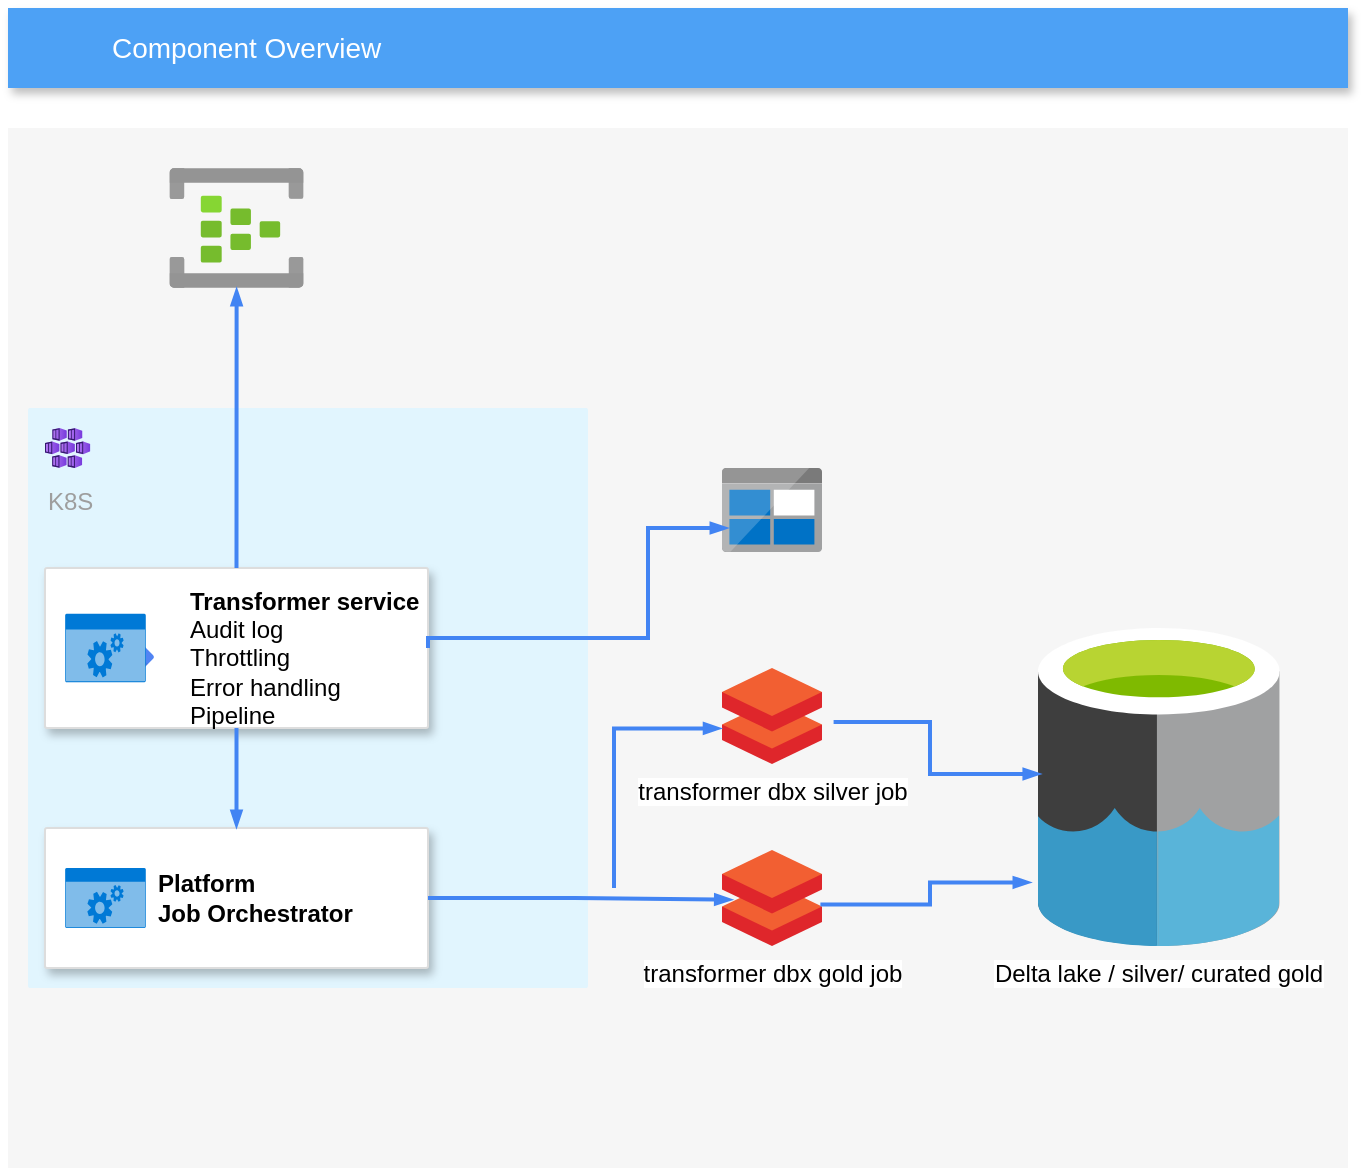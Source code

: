 <mxfile version="14.4.9" type="github">
  <diagram id="f106602c-feb2-e66a-4537-3a34d633f6aa" name="Page-1">
    <mxGraphModel dx="1038" dy="548" grid="1" gridSize="10" guides="1" tooltips="1" connect="1" arrows="1" fold="1" page="1" pageScale="1" pageWidth="1169" pageHeight="827" background="#ffffff" math="0" shadow="0">
      <root>
        <mxCell id="0" />
        <mxCell id="1" parent="0" />
        <mxCell id="14" value="&lt;span style=&quot;color: rgba(0 , 0 , 0 , 0) ; font-family: monospace ; font-size: 0px&quot;&gt;%3CmxGraphModel%3E%3Croot%3E%3CmxCell%20id%3D%220%22%2F%3E%3CmxCell%20id%3D%221%22%20parent%3D%220%22%2F%3E%3CmxCell%20id%3D%222%22%20value%3D%22%22%20style%3D%22strokeColor%3D%23dddddd%3BfillColor%3D%23ffffff%3Bshadow%3D1%3BstrokeWidth%3D1%3Brounded%3D1%3BabsoluteArcSize%3D1%3BarcSize%3D2%3BfontSize%3D10%3BfontColor%3D%239E9E9E%3Balign%3Dcenter%3Bhtml%3D1%3B%22%20vertex%3D%221%22%20parent%3D%221%22%3E%3CmxGeometry%20x%3D%22390%22%20y%3D%22370%22%20width%3D%22180%22%20height%3D%2260%22%20as%3D%22geometry%22%2F%3E%3C%2FmxCell%3E%3CmxCell%20id%3D%223%22%20value%3D%22%26lt%3Bfont%20color%3D%26quot%3B%23000000%26quot%3B%26gt%3BJob%20Orchestrator%26lt%3Bbr%26gt%3B%26lt%3B%2Ffont%26gt%3BCloud%20Storage%22%20style%3D%22dashed%3D0%3Bconnectable%3D0%3Bhtml%3D1%3BfillColor%3D%235184F3%3BstrokeColor%3Dnone%3Bshape%3Dmxgraph.gcp2.hexIcon%3BprIcon%3Dcloud_storage%3Bpart%3D1%3BlabelPosition%3Dright%3BverticalLabelPosition%3Dmiddle%3Balign%3Dleft%3BverticalAlign%3Dmiddle%3BspacingLeft%3D5%3BfontColor%3D%23999999%3BfontSize%3D12%3B%22%20vertex%3D%221%22%20parent%3D%222%22%3E%3CmxGeometry%20y%3D%220.5%22%20width%3D%2244%22%20height%3D%2239%22%20relative%3D%221%22%20as%3D%22geometry%22%3E%3CmxPoint%20x%3D%225%22%20y%3D%22-19.5%22%20as%3D%22offset%22%2F%3E%3C%2FmxGeometry%3E%3C%2FmxCell%3E%3C%2Froot%3E%3C%2FmxGraphModel%3E&lt;/span&gt;" style="fillColor=#F6F6F6;strokeColor=none;shadow=0;gradientColor=none;fontSize=14;align=left;spacing=10;fontColor=#717171;9E9E9E;verticalAlign=top;spacingTop=-4;fontStyle=0;spacingLeft=40;html=1;" parent="1" vertex="1">
          <mxGeometry x="70" y="150" width="670" height="520" as="geometry" />
        </mxCell>
        <mxCell id="711" value="&lt;br&gt;&lt;br&gt;K8S" style="rounded=1;absoluteArcSize=1;arcSize=2;html=1;strokeColor=none;gradientColor=none;shadow=0;dashed=0;strokeColor=none;fontSize=12;fontColor=#9E9E9E;align=left;verticalAlign=top;spacing=10;spacingTop=-4;fillColor=#E1F5FE;" parent="1" vertex="1">
          <mxGeometry x="80" y="290" width="280" height="290" as="geometry" />
        </mxCell>
        <mxCell id="2" value="Component Overview" style="fillColor=#4DA1F5;strokeColor=none;shadow=1;gradientColor=none;fontSize=14;align=left;spacingLeft=50;fontColor=#ffffff;html=1;" parent="1" vertex="1">
          <mxGeometry x="70" y="90" width="670" height="40" as="geometry" />
        </mxCell>
        <mxCell id="697" value="" style="strokeColor=#dddddd;fillColor=#ffffff;shadow=1;strokeWidth=1;rounded=1;absoluteArcSize=1;arcSize=2;fontSize=10;fontColor=#9E9E9E;align=center;html=1;" parent="1" vertex="1">
          <mxGeometry x="88.5" y="370" width="191.5" height="80" as="geometry" />
        </mxCell>
        <mxCell id="698" value="&lt;font color=&quot;#000000&quot;&gt;&lt;font style=&quot;font-size: 12px&quot;&gt;&lt;b&gt;Transformer service&amp;nbsp;&lt;br&gt;&lt;/b&gt;&lt;/font&gt;Audit log&lt;br&gt;Throttling&lt;br&gt;Error handling&lt;br&gt;Pipeline&lt;br&gt;&lt;/font&gt;" style="dashed=0;connectable=0;html=1;fillColor=#5184F3;strokeColor=none;shape=mxgraph.gcp2.hexIcon;prIcon=cloud_storage;part=1;labelPosition=right;verticalLabelPosition=middle;align=left;verticalAlign=middle;spacingLeft=5;fontColor=#999999;fontSize=12;" parent="697" vertex="1">
          <mxGeometry y="0.5" width="60" height="30" relative="1" as="geometry">
            <mxPoint x="5" y="-10.5" as="offset" />
          </mxGeometry>
        </mxCell>
        <mxCell id="sCyOnHdx_f6JQvQr4W9k-722" value="" style="html=1;strokeColor=none;fillColor=#0079D6;labelPosition=center;verticalLabelPosition=middle;verticalAlign=top;align=center;fontSize=12;outlineConnect=0;spacingTop=-6;fontColor=#FFFFFF;shape=mxgraph.sitemap.services;" vertex="1" parent="697">
          <mxGeometry x="10.079" y="22.857" width="40.316" height="34.286" as="geometry" />
        </mxCell>
        <mxCell id="sCyOnHdx_f6JQvQr4W9k-720" value="" style="aspect=fixed;html=1;points=[];align=center;image;fontSize=12;image=img/lib/azure2/containers/Kubernetes_Services.svg;" vertex="1" parent="1">
          <mxGeometry x="88.5" y="300" width="22.67" height="20" as="geometry" />
        </mxCell>
        <mxCell id="sCyOnHdx_f6JQvQr4W9k-724" value="" style="aspect=fixed;html=1;points=[];align=center;image;fontSize=12;image=img/lib/azure2/iot/Event_Hubs.svg;" vertex="1" parent="1">
          <mxGeometry x="150.75" y="170" width="67" height="60" as="geometry" />
        </mxCell>
        <mxCell id="sCyOnHdx_f6JQvQr4W9k-726" style="edgeStyle=orthogonalEdgeStyle;rounded=0;html=1;labelBackgroundColor=none;startFill=1;startSize=4;endArrow=blockThin;endFill=1;endSize=4;jettySize=auto;orthogonalLoop=1;strokeColor=#4284F3;strokeWidth=2;fontSize=12;fontColor=#000000;align=center;dashed=0;exitX=0.5;exitY=0;exitDx=0;exitDy=0;" edge="1" parent="1" source="697" target="sCyOnHdx_f6JQvQr4W9k-724">
          <mxGeometry relative="1" as="geometry">
            <Array as="points">
              <mxPoint x="184" y="240" />
            </Array>
            <mxPoint x="330" y="420" as="sourcePoint" />
            <mxPoint x="183" y="240" as="targetPoint" />
          </mxGeometry>
        </mxCell>
        <mxCell id="sCyOnHdx_f6JQvQr4W9k-728" value="transformer dbx gold job" style="aspect=fixed;html=1;points=[];align=center;image;fontSize=12;image=img/lib/mscae/Databricks.svg;" vertex="1" parent="1">
          <mxGeometry x="427" y="511" width="50" height="48" as="geometry" />
        </mxCell>
        <mxCell id="sCyOnHdx_f6JQvQr4W9k-735" value="" style="strokeColor=#dddddd;fillColor=#ffffff;shadow=1;strokeWidth=1;rounded=1;absoluteArcSize=1;arcSize=2;fontSize=10;fontColor=#9E9E9E;align=center;html=1;" vertex="1" parent="1">
          <mxGeometry x="88.5" y="500" width="191.5" height="70" as="geometry" />
        </mxCell>
        <mxCell id="sCyOnHdx_f6JQvQr4W9k-736" value="&lt;font color=&quot;#000000&quot;&gt;&lt;b&gt;Platform &lt;br&gt;Job Orchestrator&lt;/b&gt;&lt;br&gt;&lt;/font&gt;" style="dashed=0;connectable=0;html=1;fillColor=#5184F3;strokeColor=none;shape=mxgraph.gcp2.hexIcon;prIcon=cloud_storage;part=1;labelPosition=right;verticalLabelPosition=middle;align=left;verticalAlign=middle;spacingLeft=5;fontColor=#999999;fontSize=12;" vertex="1" parent="sCyOnHdx_f6JQvQr4W9k-735">
          <mxGeometry y="0.5" width="44" height="39" relative="1" as="geometry">
            <mxPoint x="5" y="-19.5" as="offset" />
          </mxGeometry>
        </mxCell>
        <mxCell id="sCyOnHdx_f6JQvQr4W9k-737" value="" style="html=1;strokeColor=none;fillColor=#0079D6;labelPosition=center;verticalLabelPosition=middle;verticalAlign=top;align=center;fontSize=12;outlineConnect=0;spacingTop=-6;fontColor=#FFFFFF;shape=mxgraph.sitemap.services;" vertex="1" parent="sCyOnHdx_f6JQvQr4W9k-735">
          <mxGeometry x="10.079" y="20" width="40.316" height="30" as="geometry" />
        </mxCell>
        <mxCell id="sCyOnHdx_f6JQvQr4W9k-738" style="edgeStyle=orthogonalEdgeStyle;rounded=0;html=1;labelBackgroundColor=none;startFill=1;startSize=4;endArrow=blockThin;endFill=1;endSize=4;jettySize=auto;orthogonalLoop=1;strokeColor=#4284F3;strokeWidth=2;fontSize=12;fontColor=#000000;align=center;dashed=0;exitX=0.5;exitY=1;exitDx=0;exitDy=0;entryX=0.5;entryY=0;entryDx=0;entryDy=0;" edge="1" parent="1" source="697" target="sCyOnHdx_f6JQvQr4W9k-735">
          <mxGeometry relative="1" as="geometry">
            <Array as="points" />
            <mxPoint x="310" y="356.11" as="sourcePoint" />
            <mxPoint x="184" y="470" as="targetPoint" />
          </mxGeometry>
        </mxCell>
        <mxCell id="sCyOnHdx_f6JQvQr4W9k-739" value="" style="aspect=fixed;html=1;points=[];align=center;image;fontSize=12;image=img/lib/mscae/BlobBlock.svg;" vertex="1" parent="1">
          <mxGeometry x="427" y="320" width="50" height="42" as="geometry" />
        </mxCell>
        <mxCell id="sCyOnHdx_f6JQvQr4W9k-740" value="Delta lake / silver/ curated gold" style="aspect=fixed;html=1;points=[];align=center;image;fontSize=12;image=img/lib/mscae/Data_Lake.svg;" vertex="1" parent="1">
          <mxGeometry x="585" y="400" width="120.84" height="159" as="geometry" />
        </mxCell>
        <mxCell id="sCyOnHdx_f6JQvQr4W9k-741" style="edgeStyle=orthogonalEdgeStyle;rounded=0;html=1;labelBackgroundColor=none;startFill=1;startSize=4;endArrow=blockThin;endFill=1;endSize=4;jettySize=auto;orthogonalLoop=1;strokeColor=#4284F3;strokeWidth=2;fontSize=12;fontColor=#000000;align=center;dashed=0;exitX=1;exitY=0.5;exitDx=0;exitDy=0;" edge="1" parent="1" source="697">
          <mxGeometry relative="1" as="geometry">
            <Array as="points">
              <mxPoint x="280" y="405" />
              <mxPoint x="390" y="405" />
              <mxPoint x="390" y="350" />
            </Array>
            <mxPoint x="370" y="374.11" as="sourcePoint" />
            <mxPoint x="430" y="350" as="targetPoint" />
          </mxGeometry>
        </mxCell>
        <mxCell id="sCyOnHdx_f6JQvQr4W9k-746" style="edgeStyle=orthogonalEdgeStyle;rounded=0;html=1;labelBackgroundColor=none;startFill=1;startSize=4;endArrow=blockThin;endFill=1;endSize=4;jettySize=auto;orthogonalLoop=1;strokeColor=#4284F3;strokeWidth=2;fontSize=12;fontColor=#000000;align=center;dashed=0;exitX=1;exitY=0.5;exitDx=0;exitDy=0;entryX=0.104;entryY=0.517;entryDx=0;entryDy=0;entryPerimeter=0;" edge="1" parent="1" source="sCyOnHdx_f6JQvQr4W9k-735" target="sCyOnHdx_f6JQvQr4W9k-728">
          <mxGeometry relative="1" as="geometry">
            <Array as="points" />
            <mxPoint x="193.5" y="450" as="sourcePoint" />
            <mxPoint x="194.25" y="510" as="targetPoint" />
          </mxGeometry>
        </mxCell>
        <mxCell id="sCyOnHdx_f6JQvQr4W9k-748" style="edgeStyle=orthogonalEdgeStyle;rounded=0;html=1;labelBackgroundColor=none;startFill=1;startSize=4;endArrow=blockThin;endFill=1;endSize=4;jettySize=auto;orthogonalLoop=1;strokeColor=#4284F3;strokeWidth=2;fontSize=12;fontColor=#000000;align=center;dashed=0;exitX=0.984;exitY=0.567;exitDx=0;exitDy=0;exitPerimeter=0;entryX=-0.029;entryY=0.8;entryDx=0;entryDy=0;entryPerimeter=0;" edge="1" parent="1" source="sCyOnHdx_f6JQvQr4W9k-728" target="sCyOnHdx_f6JQvQr4W9k-740">
          <mxGeometry relative="1" as="geometry">
            <Array as="points" />
            <mxPoint x="290" y="545" as="sourcePoint" />
            <mxPoint x="415.2" y="545.816" as="targetPoint" />
          </mxGeometry>
        </mxCell>
        <mxCell id="sCyOnHdx_f6JQvQr4W9k-751" value="transformer dbx silver job" style="aspect=fixed;html=1;points=[];align=center;image;fontSize=12;image=img/lib/mscae/Databricks.svg;" vertex="1" parent="1">
          <mxGeometry x="427" y="420" width="50" height="48" as="geometry" />
        </mxCell>
        <mxCell id="sCyOnHdx_f6JQvQr4W9k-752" style="edgeStyle=orthogonalEdgeStyle;rounded=0;html=1;labelBackgroundColor=none;startFill=1;startSize=4;endArrow=blockThin;endFill=1;endSize=4;jettySize=auto;orthogonalLoop=1;strokeColor=#4284F3;strokeWidth=2;fontSize=12;fontColor=#000000;align=center;dashed=0;entryX=-0.008;entryY=0.629;entryDx=0;entryDy=0;entryPerimeter=0;" edge="1" parent="1" target="sCyOnHdx_f6JQvQr4W9k-751">
          <mxGeometry relative="1" as="geometry">
            <Array as="points">
              <mxPoint x="373" y="530" />
              <mxPoint x="373" y="450" />
            </Array>
            <mxPoint x="373" y="530" as="sourcePoint" />
            <mxPoint x="415.2" y="545.816" as="targetPoint" />
          </mxGeometry>
        </mxCell>
        <mxCell id="sCyOnHdx_f6JQvQr4W9k-753" style="edgeStyle=orthogonalEdgeStyle;rounded=0;html=1;labelBackgroundColor=none;startFill=1;startSize=4;endArrow=blockThin;endFill=1;endSize=4;jettySize=auto;orthogonalLoop=1;strokeColor=#4284F3;strokeWidth=2;fontSize=12;fontColor=#000000;align=center;dashed=0;exitX=1.116;exitY=0.563;exitDx=0;exitDy=0;exitPerimeter=0;entryX=0.012;entryY=0.459;entryDx=0;entryDy=0;entryPerimeter=0;" edge="1" parent="1" source="sCyOnHdx_f6JQvQr4W9k-751" target="sCyOnHdx_f6JQvQr4W9k-740">
          <mxGeometry relative="1" as="geometry">
            <Array as="points" />
            <mxPoint x="486.2" y="548.216" as="sourcePoint" />
            <mxPoint x="540" y="540" as="targetPoint" />
          </mxGeometry>
        </mxCell>
      </root>
    </mxGraphModel>
  </diagram>
</mxfile>
